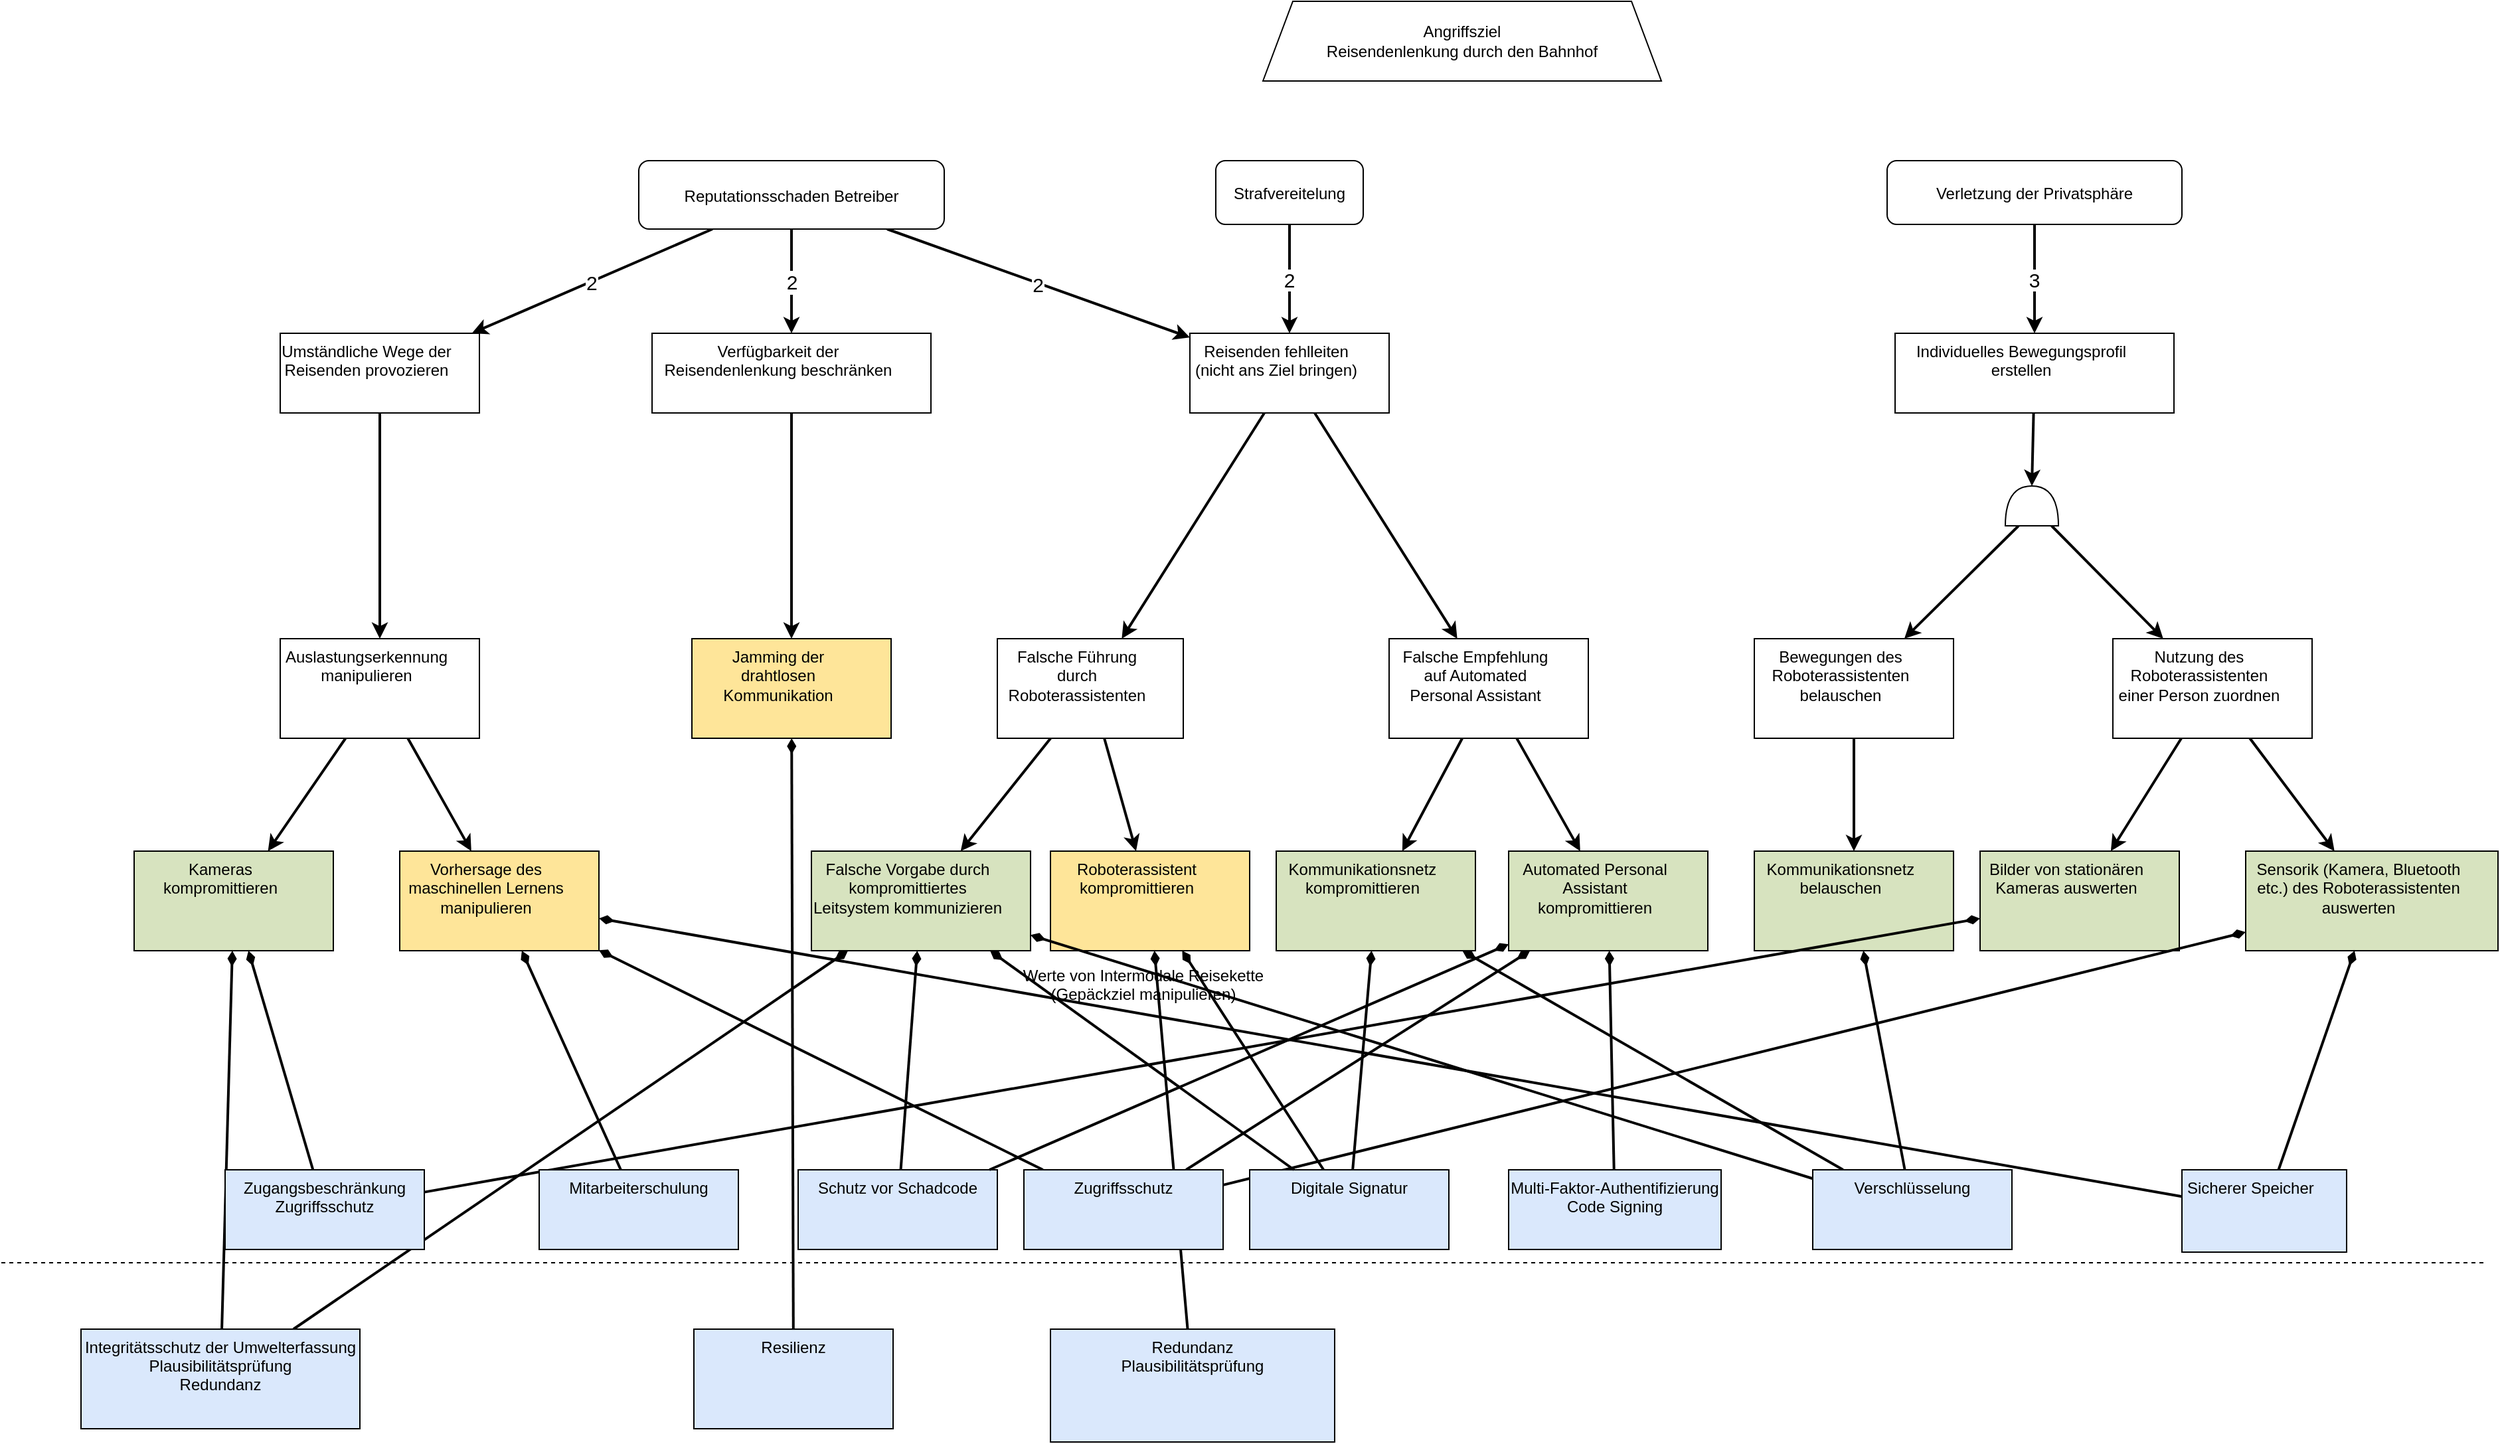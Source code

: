 <mxfile compressed="false" version="22.1.16" type="device">
  <diagram id="jtEWjEJLr_3nwjV8xUw6" name="Seite-1">
    <mxGraphModel dx="1434" dy="836" grid="1" gridSize="10" guides="1" tooltips="1" connect="1" arrows="1" fold="1" page="1" pageScale="1" pageWidth="1169" pageHeight="827" math="0" shadow="0">
      <root>
        <object tooltip="" id="0">
          <ag_global_attributes>
            <ag_global_attribute name="Resources" value="" iconName="hammer" min="0" max="5" />
            <ag_global_attribute name="Knowledge" value="" iconName="lightbulb" min="0" max="5" />
            <ag_global_attribute name="Location" value="" iconName="map_pin_ellipse" min="0" max="1" />
            <ag_global_attribute name="Impact" value="" iconName="flame" min="0" max="5" />
          </ag_global_attributes>
          <ag_attributes />
          <ag_computed_attributes />
          <ag_aggregation_functions>
            <ag_aggregation_function name="default" id="6b1d22791hih8" default="activity_w;link" fn="function (collection) { &#xa;    var result = null; &#xa;    if (collection.childAttributes.length == 1) { &#xa;        result = collection.childAttributes[0].attributes;&#xa;        result._marking = collection.childAttributes[0].id;&#xa;    } else { &#xa;        var candidates = []; &#xa;        var worstValue = 0; &#xa;        collection.childAttributes.forEach(function(child) { &#xa;            var value = parseInt(child.computedAttribute); &#xa;            if (value &gt; worstValue) { &#xa;                worstValue = value; &#xa;                candidates = []; &#xa;                candidates.push(child); &#xa;            } else if (value == worstValue) { &#xa;                candidates.push(child); &#xa;            } &#xa;        }); &#xa;        var tiebreaker = function(candidates, name, max) { &#xa;            var min_value = max; &#xa;            candidates.forEach(function(node) { &#xa;                min_value = Math.min(min_value, node.attributes[name]); &#xa;            }); &#xa;            result = []; &#xa;            candidates.forEach(function(node) { &#xa;                if (node.attributes[name] == min_value) { &#xa;                    result.push(node); &#xa;                } &#xa;            }); &#xa;            return result; &#xa;        }; &#xa;        if (candidates.length &gt; 1) { &#xa;            candidates = tiebreaker(candidates, &quot;Resources&quot;, collection.globalAttributes[&quot;Resources&quot;].max); &#xa;            if (candidates.length &gt; 1) { &#xa;                candidates = tiebreaker(candidates, &quot;Knowledge&quot;, collection.globalAttributes[&quot;Knowledge&quot;].max); &#xa;            } &#xa;        } &#xa;        result = candidates[0].attributes;&#xa;        result._marking = candidates[0].id;&#xa;    } &#xa;    return result; &#xa;}" />
            <ag_aggregation_function name="AND" id="gf0d4f199018" default="and" fn="function (collection) { &#xa;    var result = {}; &#xa;    var ids = [];&#xa;    collection.childAttributes.forEach(function(child) { &#xa;    for (var attribute in child.attributes) { &#xa;            if (attribute in result) { &#xa;                result[attribute] += parseInt(child.attributes[attribute]); &#xa;            } else { &#xa;                result[attribute] = parseInt(child.attributes[attribute]); &#xa;            } &#xa;        }&#xa;        ids.push(child.id);&#xa;    }); &#xa;    for (var attribute in result) { &#xa;        if (attribute in collection.globalAttributes) { &#xa;            result[attribute] = Math.min(collection.globalAttributes[attribute].max, result[attribute]); &#xa;        } &#xa;    }&#xa;    result._marking = ids.join(&quot;;&quot;);&#xa;    return result; &#xa;}" />
            <ag_aggregation_function name="Security Control" id="73f575i0ghij5" default="activity_g;activity_y" fn="function (collection) { &#xa;    var result = {}; &#xa;    for (var attribute in collection.localAttributes) { &#xa;        result[attribute] = parseInt(collection.localAttributes[attribute]); &#xa;    } &#xa;    collection.childAttributes.forEach(function(child) { &#xa;        for (var attribute in child.attributes) { &#xa;            if (attribute in collection.globalAttributes) { &#xa;                if (attribute in result) { &#xa;                    result[attribute] += parseInt(child.attributes[attribute]); &#xa;                } &#xa;            } &#xa;        } &#xa;    }); &#xa;    for (var attribute in result) { &#xa;        if (attribute in collection.globalAttributes) { &#xa;            result[attribute] = Math.min(collection.globalAttributes[attribute].max, result[attribute]); &#xa;        } &#xa;    } &#xa;    return result; &#xa;}" />
            <ag_aggregation_function name="Risk" id="egf49jfgj408" default="consequence" fn="function (collection) {  &#xa;    var maxRisk = &quot;L&quot;; &#xa;    var matrix = [ &#xa;        [&quot;L&quot;, &quot;L&quot;, &quot;L&quot;, &quot;L&quot;, &quot;L&quot;], &#xa;        [&quot;L&quot;, &quot;L&quot;, &quot;M&quot;, &quot;M&quot;, &quot;M&quot;], &#xa;        [&quot;L&quot;, &quot;M&quot;, &quot;M&quot;, &quot;S&quot;, &quot;S&quot;], &#xa;        [&quot;L&quot;, &quot;M&quot;, &quot;S&quot;, &quot;V&quot;, &quot;V&quot;], &#xa;        [&quot;L&quot;, &quot;M&quot;, &quot;S&quot;, &quot;V&quot;, &quot;V&quot;], &#xa;    ];&#xa;    var updatedImpacts = [];&#xa;    var ids = [];&#xa; &#xa;    var compareRisk = function(risk1, risk2) { &#xa;        /*&#xa;        * Returns:&#xa;        *  - Null: if one of the parameters is not a character representing a risk&#xa;        *  - Negativ integer: if risk1 &lt; risk2&#xa;        *  - Zero: if risks are equal&#xa;        *  - Positive integer: if risk1 &gt; risk2&#xa;        */&#xa;        var values = [&quot;L&quot;, &quot;M&quot;, &quot;S&quot;, &quot;V&quot;]; &#xa;        var index_risk1 = values.indexOf(risk1); &#xa;        var index_risk2 = values.indexOf(risk2); &#xa; &#xa;        if (index_risk1 == -1 || index_risk2 == -1) { &#xa;            return null; &#xa;        } &#xa;        return index_risk1 - index_risk2; &#xa; &#xa;    } &#xa;     &#xa;    collection.childAttributes.forEach(function(child) {  &#xa;        var impact = 1;  &#xa;        if (child.edgeWeight !== null) {  &#xa;            impact = parseInt(child.edgeWeight);  &#xa;        }&#xa;        var _impact = parseInt(child.attributes._impact) || 0;&#xa;        impact = Math.max(impact - _impact, 1);&#xa;        updatedImpacts.push(child.id + &#39;:&#39; + impact);&#xa;        var af = parseInt(child.computedAttribute) || parseInt(child.attributes._af);&#xa;        risk = matrix[af - 1][impact - 1];&#xa;        result = compareRisk(risk, maxRisk);&#xa;        if (result &gt; 0) { &#xa;            maxRisk = risk;&#xa;            ids = [child.id];&#xa;        } else if (result == 0){&#xa;            ids.push(child.id);&#xa;        }&#xa;    });  &#xa;  &#xa;    var result = {&#39;_risk&#39;: maxRisk, &quot;_marking&quot;: ids.join(&quot;;&quot;)};&#xa;    if (updatedImpacts.length &gt; 0) {&#xa;        result._weight = updatedImpacts.join(&#39;;&#39;);&#xa;    }&#xa;    return result;&#xa;}" />
            <ag_aggregation_function name="Impact" id="397423adceb0f" default="" fn="function(collection) {&#xa;    var impact = 0;&#xa;    var result = {}&#xa;    &#xa;    collection.childAttributes.forEach(function(child) {&#xa;        if (&quot;Impact&quot; in child.attributes) {&#xa;            impact += parseInt(child.attributes[&quot;Impact&quot;]);&#xa;        } else if (&quot;Resources&quot; in child.attributes &amp;&amp; &quot;Knowledge&quot; in child.attributes &amp;&amp; &quot;Location&quot; in child.attributes) {&#xa;            result._af = child.computedAttribute&#xa;            result._marking = child.id;&#xa;        }&#xa;    });&#xa;    result._impact = Math.min(impact, collection.globalAttributes[&quot;Impact&quot;].max);&#xa;    &#xa;    return result;&#xa;}" />
          </ag_aggregation_functions>
          <ag_computed_attributes_functions>
            <ag_computed_attributes_function name="default" id="dbg60ff69g9a" default="activity_w;activity_g;activity_y" fn="function (collection) { &#xa;    var colorMatrix = {&#xa;        5: {&quot;fillColor&quot;: &quot;#cc0000&quot;, &quot;fontColor&quot;: &quot;#ffffff&quot;},&#xa;        4: {&quot;fillColor&quot;: &quot;#ff4000&quot;, &quot;fontColor&quot;: &quot;#ffffff&quot;},&#xa;        3: {&quot;fillColor&quot;: &quot;#ffdd00&quot;, &quot;fontColor&quot;: &quot;#000000&quot;},&#xa;        2: {&quot;fillColor&quot;: &quot;#d4ff00&quot;, &quot;fontColor&quot;: &quot;#000000&quot;},&#xa;        1: {&quot;fillColor&quot;: &quot;#40ff00&quot;, &quot;fontColor&quot;: &quot;#000000&quot;}&#xa;    }&#xa;    var matrix = [ &#xa;        [5, 5, 4, 3, 2], &#xa;        [5, 4, 4, 3, 2], &#xa;        [5, 4, 4, 3, 2], &#xa;        [4, 3, 3, 2, 1], &#xa;        [3, 2, 2, 1, 1], &#xa;    ];&#xa;    var result = {};&#xa;    &#xa;    if (&quot;Knowledge&quot; in collection.cellAttributes &amp;&amp; &quot;Resources&quot; in collection.cellAttributes) {&#xa;        var knowledgeIndex = parseInt(collection.cellAttributes[&quot;Knowledge&quot;]) - 1; &#xa;        var resourcesIndex = parseInt(collection.cellAttributes[&quot;Resources&quot;]) - 1;&#xa;        &#xa;        var value = Math.min(5, &#xa;            Math.max(collection.globalAttributes[&quot;Location&quot;].max, &#xa;                Math.max( matrix[knowledgeIndex][resourcesIndex] - parseInt(collection.cellAttributes[&quot;Location&quot;])) &#xa;            ));&#xa;        result = colorMatrix[value] || result;&#xa;        result[&quot;value&quot;] = value;&#xa;    }&#xa;    &#xa;    return result;&#xa;}" />
            <ag_computed_attributes_function name="Risk" id="6c831697g9i0a" default="" fn="function(collection){&#xa;    var riskMatrix = {&#xa;        &quot;V&quot;: {&quot;fillColor&quot;: &quot;#cc0000&quot;, &quot;fontColor&quot;: &quot;#ffffff&quot;},&#xa;        &quot;S&quot;: {&quot;fillColor&quot;: &quot;#ff4000&quot;, &quot;fontColor&quot;: &quot;#ffffff&quot;},&#xa;        &quot;M&quot;: {&quot;fillColor&quot;: &quot;#ffdd00&quot;, &quot;fontColor&quot;: &quot;#000000&quot;},&#xa;        &quot;L&quot;: {&quot;fillColor&quot;: &quot;#40ff00&quot;, &quot;fontColor&quot;: &quot;#000000&quot;},&#xa;    };&#xa;    var result = {};&#xa;    &#xa;    if (&quot;_risk&quot; in collection.cellAttributes) {&#xa;        var risk = collection.cellAttributes[&quot;_risk&quot;];&#xa;        result = riskMatrix[risk] || result;&#xa;        result[&quot;value&quot;] = risk;&#xa;    }&#xa;    &#xa;    return result; &#xa;}" />
          </ag_computed_attributes_functions>
          <mxCell />
        </object>
        <object id="1">
          <ag_attributes />
          <ag_computed_attributes />
          <mxCell parent="0" />
        </object>
        <object label="Angriffsziel&#xa;Reisendenlenkung durch den Bahnhof" id="-4xTDCNd8uaIH-OiAP7f-46">
          <ag_attributes />
          <ag_computed_attributes />
          <mxCell style="whiteSpace=wrap;shape=trapezoid;size=0.075;" parent="1" vertex="1">
            <mxGeometry x="980" y="40" width="300" height="60" as="geometry" />
          </mxCell>
        </object>
        <object id="-4xTDCNd8uaIH-OiAP7f-47">
          <ag_attributes />
          <ag_computed_attributes />
          <mxCell style="edgeStyle=none;rounded=0;orthogonalLoop=1;jettySize=auto;strokeWidth=2;verticalAlign=top;spacingRight=20;strokeColor=#000000;" parent="1" source="-4xTDCNd8uaIH-OiAP7f-49" target="-4xTDCNd8uaIH-OiAP7f-77" edge="1">
            <mxGeometry relative="1" as="geometry" />
          </mxCell>
        </object>
        <object id="-4xTDCNd8uaIH-OiAP7f-48">
          <ag_attributes />
          <ag_computed_attributes />
          <mxCell style="edgeStyle=none;rounded=0;orthogonalLoop=1;jettySize=auto;strokeWidth=2;verticalAlign=top;spacingRight=20;strokeColor=#000000;" parent="1" source="-4xTDCNd8uaIH-OiAP7f-49" target="-4xTDCNd8uaIH-OiAP7f-80" edge="1">
            <mxGeometry relative="1" as="geometry" />
          </mxCell>
        </object>
        <object label="Falsche Führung durch Roboterassistenten" Knowledge="" Resources="" Location="" id="-4xTDCNd8uaIH-OiAP7f-49">
          <ag_attributes label="NaN" Knowledge="5" Resources="5" Location="1" _marking="-4xTDCNd8uaIH-OiAP7f-77" />
          <ag_computed_attributes fillColor="#40ff00" fontColor="#000000" value="1" />
          <ag_computed_attributes_function_reference ag_computed_attributes_function_reference="dbg60ff69g9a" />
          <ag_aggregation_function_reference ag_aggregation_function_reference="6b1d22791hih8" />
          <mxCell style="whiteSpace=wrap;shape=attackgraphs.node;verticalAlign=top;spacingRight=20;" parent="1" vertex="1">
            <mxGeometry x="780" y="520" width="140" height="75" as="geometry" />
          </mxCell>
        </object>
        <object id="-4xTDCNd8uaIH-OiAP7f-50">
          <ag_attributes />
          <ag_computed_attributes />
          <mxCell style="edgeStyle=none;rounded=0;orthogonalLoop=1;jettySize=auto;strokeWidth=2;verticalAlign=top;spacingRight=20;strokeColor=#000000;" parent="1" source="-4xTDCNd8uaIH-OiAP7f-52" target="-4xTDCNd8uaIH-OiAP7f-58" edge="1">
            <mxGeometry relative="1" as="geometry" />
          </mxCell>
        </object>
        <object id="-4xTDCNd8uaIH-OiAP7f-51">
          <ag_attributes />
          <ag_computed_attributes />
          <mxCell style="edgeStyle=none;rounded=0;orthogonalLoop=1;jettySize=auto;strokeWidth=2;verticalAlign=top;spacingRight=20;strokeColor=#000000;" parent="1" source="-4xTDCNd8uaIH-OiAP7f-52" target="-4xTDCNd8uaIH-OiAP7f-57" edge="1">
            <mxGeometry relative="1" as="geometry" />
          </mxCell>
        </object>
        <object label="Auslastungserkennung manipulieren" Knowledge="" Resources="" Location="" id="-4xTDCNd8uaIH-OiAP7f-52">
          <ag_attributes label="NaN" Knowledge="4" Resources="4" Location="1" _marking="-4xTDCNd8uaIH-OiAP7f-58" />
          <ag_computed_attributes fillColor="#40ff00" fontColor="#000000" value="1" />
          <ag_computed_attributes_function_reference ag_computed_attributes_function_reference="dbg60ff69g9a" />
          <ag_aggregation_function_reference ag_aggregation_function_reference="6b1d22791hih8" />
          <mxCell style="whiteSpace=wrap;shape=attackgraphs.node;verticalAlign=top;spacingRight=20;" parent="1" vertex="1">
            <mxGeometry x="240" y="520" width="150" height="75" as="geometry" />
          </mxCell>
        </object>
        <object id="GgrNti0cYKfVZOgplMKi-19">
          <ag_attributes />
          <ag_computed_attributes />
          <mxCell style="edgeStyle=none;rounded=0;orthogonalLoop=1;jettySize=auto;html=1;strokeWidth=2;startArrow=diamondThin;startFill=1;endArrow=none;endFill=0;strokeColor=#000000;" parent="1" source="-4xTDCNd8uaIH-OiAP7f-53" target="GgrNti0cYKfVZOgplMKi-18" edge="1">
            <mxGeometry relative="1" as="geometry" />
          </mxCell>
        </object>
        <object label="Jamming der drahtlosen Kommunikation" Knowledge="2" Resources="2" Location="1" id="-4xTDCNd8uaIH-OiAP7f-53">
          <ag_attributes label="NaN" Knowledge="5" Resources="4" Location="1" />
          <ag_computed_attributes fillColor="#40ff00" fontColor="#000000" value="1" />
          <ag_aggregation_function_reference ag_aggregation_function_reference="73f575i0ghij5" />
          <ag_computed_attributes_function_reference ag_computed_attributes_function_reference="dbg60ff69g9a" />
          <mxCell style="fillColor=#fee599;whiteSpace=wrap;shape=attackgraphs.node;verticalAlign=top;spacingRight=20;" parent="1" vertex="1">
            <mxGeometry x="550" y="520" width="150" height="75" as="geometry" />
          </mxCell>
        </object>
        <object id="-4xTDCNd8uaIH-OiAP7f-54">
          <ag_attributes />
          <ag_computed_attributes />
          <mxCell style="edgeStyle=none;rounded=0;orthogonalLoop=1;jettySize=auto;exitX=0;exitY=0.25;exitDx=0;exitDy=0;exitPerimeter=0;strokeWidth=2;verticalAlign=top;spacingRight=20;strokeColor=#000000;" parent="1" source="-4xTDCNd8uaIH-OiAP7f-68" target="-4xTDCNd8uaIH-OiAP7f-66" edge="1">
            <mxGeometry relative="1" as="geometry" />
          </mxCell>
        </object>
        <object id="-4xTDCNd8uaIH-OiAP7f-55">
          <ag_attributes />
          <ag_computed_attributes />
          <mxCell style="edgeStyle=none;rounded=0;orthogonalLoop=1;jettySize=auto;entryX=1;entryY=0.5;entryDx=0;entryDy=0;entryPerimeter=0;strokeWidth=2;verticalAlign=top;spacingRight=20;strokeColor=#000000;" parent="1" source="-4xTDCNd8uaIH-OiAP7f-56" target="-4xTDCNd8uaIH-OiAP7f-68" edge="1">
            <mxGeometry relative="1" as="geometry" />
          </mxCell>
        </object>
        <object label="Individuelles Bewegungsprofil erstellen" Knowledge="" Resources="" Location="" id="-4xTDCNd8uaIH-OiAP7f-56">
          <ag_attributes label="NaN" Knowledge="5" Resources="5" Location="1" _marking="-4xTDCNd8uaIH-OiAP7f-68" />
          <ag_computed_attributes fillColor="#40ff00" fontColor="#000000" value="1" />
          <ag_computed_attributes_function_reference ag_computed_attributes_function_reference="dbg60ff69g9a" />
          <ag_aggregation_function_reference ag_aggregation_function_reference="6b1d22791hih8" />
          <mxCell style="whiteSpace=wrap;shape=attackgraphs.node;verticalAlign=top;spacingRight=20;" parent="1" vertex="1">
            <mxGeometry x="1456" y="290" width="210" height="60" as="geometry" />
          </mxCell>
        </object>
        <object id="GgrNti0cYKfVZOgplMKi-21">
          <ag_attributes />
          <ag_computed_attributes />
          <mxCell style="edgeStyle=none;rounded=0;orthogonalLoop=1;jettySize=auto;html=1;strokeWidth=2;startArrow=diamondThin;startFill=1;endArrow=none;endFill=0;strokeColor=#000000;" parent="1" source="-4xTDCNd8uaIH-OiAP7f-57" target="GgrNti0cYKfVZOgplMKi-20" edge="1">
            <mxGeometry relative="1" as="geometry" />
          </mxCell>
        </object>
        <object id="GgrNti0cYKfVZOgplMKi-23">
          <ag_attributes />
          <ag_computed_attributes />
          <mxCell style="edgeStyle=none;rounded=0;orthogonalLoop=1;jettySize=auto;html=1;strokeWidth=2;startArrow=diamondThin;startFill=1;endArrow=none;endFill=0;strokeColor=#000000;" parent="1" source="-4xTDCNd8uaIH-OiAP7f-57" target="GgrNti0cYKfVZOgplMKi-22" edge="1">
            <mxGeometry relative="1" as="geometry" />
          </mxCell>
        </object>
        <object id="GgrNti0cYKfVZOgplMKi-25">
          <ag_attributes />
          <ag_computed_attributes />
          <mxCell style="edgeStyle=none;rounded=0;orthogonalLoop=1;jettySize=auto;html=1;strokeWidth=2;startArrow=diamondThin;startFill=1;endArrow=none;endFill=0;strokeColor=#000000;" parent="1" source="-4xTDCNd8uaIH-OiAP7f-57" target="GgrNti0cYKfVZOgplMKi-15" edge="1">
            <mxGeometry relative="1" as="geometry" />
          </mxCell>
        </object>
        <object label="Vorhersage des maschinellen Lernens manipulieren" Knowledge="4" Resources="3" Location="0" id="-4xTDCNd8uaIH-OiAP7f-57">
          <ag_attributes label="NaN" Knowledge="5" Resources="5" Location="1" />
          <ag_computed_attributes fillColor="#40ff00" fontColor="#000000" value="1" />
          <ag_computed_attributes_function_reference ag_computed_attributes_function_reference="dbg60ff69g9a" />
          <ag_aggregation_function_reference ag_aggregation_function_reference="73f575i0ghij5" />
          <mxCell style="fillColor=#fee599;whiteSpace=wrap;shape=attackgraphs.node;verticalAlign=top;spacingRight=20;" parent="1" vertex="1">
            <mxGeometry x="330" y="680" width="150" height="75" as="geometry" />
          </mxCell>
        </object>
        <object id="GgrNti0cYKfVZOgplMKi-6">
          <ag_attributes />
          <ag_computed_attributes />
          <mxCell style="rounded=0;orthogonalLoop=1;jettySize=auto;html=1;strokeWidth=2;startArrow=diamondThin;startFill=1;endArrow=none;endFill=0;strokeColor=#000000;" parent="1" source="-4xTDCNd8uaIH-OiAP7f-58" target="GgrNti0cYKfVZOgplMKi-4" edge="1">
            <mxGeometry relative="1" as="geometry" />
          </mxCell>
        </object>
        <object id="GgrNti0cYKfVZOgplMKi-7">
          <ag_attributes />
          <ag_computed_attributes />
          <mxCell style="edgeStyle=none;rounded=0;orthogonalLoop=1;jettySize=auto;html=1;strokeWidth=2;startArrow=diamondThin;startFill=1;endArrow=none;endFill=0;strokeColor=#000000;" parent="1" source="-4xTDCNd8uaIH-OiAP7f-58" target="GgrNti0cYKfVZOgplMKi-2" edge="1">
            <mxGeometry relative="1" as="geometry" />
          </mxCell>
        </object>
        <object label="Kameras kompromittieren" Knowledge="1" Resources="1" Location="1" id="-4xTDCNd8uaIH-OiAP7f-58">
          <ag_attributes label="NaN" Knowledge="4" Resources="4" Location="1" />
          <ag_computed_attributes fillColor="#40ff00" fontColor="#000000" value="1" />
          <ag_computed_attributes_function_reference ag_computed_attributes_function_reference="dbg60ff69g9a" />
          <ag_aggregation_function_reference ag_aggregation_function_reference="73f575i0ghij5" />
          <mxCell style="whiteSpace=wrap;fillColor=#d7e3bf;shape=attackgraphs.node;verticalAlign=top;spacingRight=20;" parent="1" vertex="1">
            <mxGeometry x="130" y="680" width="150" height="75" as="geometry" />
          </mxCell>
        </object>
        <object id="-4xTDCNd8uaIH-OiAP7f-59">
          <ag_attributes />
          <ag_computed_attributes />
          <mxCell style="rounded=0;orthogonalLoop=1;jettySize=auto;strokeWidth=2;verticalAlign=top;spacingRight=20;strokeColor=#000000;" parent="1" source="-4xTDCNd8uaIH-OiAP7f-61" target="-4xTDCNd8uaIH-OiAP7f-49" edge="1">
            <mxGeometry relative="1" as="geometry" />
          </mxCell>
        </object>
        <object label="" id="-4xTDCNd8uaIH-OiAP7f-60">
          <ag_attributes />
          <ag_computed_attributes />
          <mxCell style="edgeStyle=none;rounded=0;orthogonalLoop=1;jettySize=auto;strokeWidth=2;verticalAlign=top;spacingRight=20;strokeColor=#000000;" parent="1" source="-4xTDCNd8uaIH-OiAP7f-61" target="-4xTDCNd8uaIH-OiAP7f-64" edge="1">
            <mxGeometry relative="1" as="geometry">
              <mxPoint x="1298.182" y="430" as="targetPoint" />
            </mxGeometry>
          </mxCell>
        </object>
        <object label="Reisenden fehlleiten&#xa;(nicht ans Ziel bringen)" Knowledge="" Resources="" Location="" id="-4xTDCNd8uaIH-OiAP7f-61">
          <ag_attributes label="NaN" Knowledge="5" Resources="5" Location="1" _marking="-4xTDCNd8uaIH-OiAP7f-49" />
          <ag_computed_attributes fillColor="#40ff00" fontColor="#000000" value="1" />
          <ag_aggregation_function_reference ag_aggregation_function_reference="6b1d22791hih8" />
          <ag_computed_attributes_function_reference ag_computed_attributes_function_reference="dbg60ff69g9a" />
          <mxCell style="whiteSpace=wrap;shape=attackgraphs.node;verticalAlign=top;spacingRight=20;" parent="1" vertex="1">
            <mxGeometry x="925" y="290" width="150" height="60" as="geometry" />
          </mxCell>
        </object>
        <object id="-4xTDCNd8uaIH-OiAP7f-62">
          <ag_attributes />
          <ag_computed_attributes />
          <mxCell style="edgeStyle=none;rounded=0;orthogonalLoop=1;jettySize=auto;strokeWidth=2;verticalAlign=top;spacingRight=20;strokeColor=#000000;" parent="1" source="-4xTDCNd8uaIH-OiAP7f-64" target="-4xTDCNd8uaIH-OiAP7f-78" edge="1">
            <mxGeometry relative="1" as="geometry" />
          </mxCell>
        </object>
        <object id="-4xTDCNd8uaIH-OiAP7f-63">
          <ag_attributes />
          <ag_computed_attributes />
          <mxCell style="edgeStyle=none;rounded=0;orthogonalLoop=1;jettySize=auto;strokeWidth=2;verticalAlign=top;spacingRight=20;strokeColor=#000000;" parent="1" source="-4xTDCNd8uaIH-OiAP7f-64" target="-4xTDCNd8uaIH-OiAP7f-79" edge="1">
            <mxGeometry relative="1" as="geometry" />
          </mxCell>
        </object>
        <object label="Falsche Empfehlung auf Automated Personal Assistant" Knowledge="" Resources="" Location="" id="-4xTDCNd8uaIH-OiAP7f-64">
          <ag_attributes label="NaN" Knowledge="5" Resources="5" Location="1" _marking="-4xTDCNd8uaIH-OiAP7f-78" />
          <ag_computed_attributes fillColor="#40ff00" fontColor="#000000" value="1" />
          <ag_computed_attributes_function_reference ag_computed_attributes_function_reference="dbg60ff69g9a" />
          <ag_aggregation_function_reference ag_aggregation_function_reference="6b1d22791hih8" />
          <mxCell style="whiteSpace=wrap;shape=attackgraphs.node;verticalAlign=top;spacingRight=20;" parent="1" vertex="1">
            <mxGeometry x="1075" y="520" width="150" height="75" as="geometry" />
          </mxCell>
        </object>
        <object id="-4xTDCNd8uaIH-OiAP7f-65">
          <ag_attributes />
          <ag_computed_attributes />
          <mxCell style="edgeStyle=none;rounded=0;orthogonalLoop=1;jettySize=auto;strokeWidth=2;verticalAlign=top;spacingRight=20;strokeColor=#000000;" parent="1" source="-4xTDCNd8uaIH-OiAP7f-66" target="-4xTDCNd8uaIH-OiAP7f-72" edge="1">
            <mxGeometry relative="1" as="geometry" />
          </mxCell>
        </object>
        <object label="Bewegungen des Roboterassistenten belauschen" Knowledge="" Resources="" Location="" id="-4xTDCNd8uaIH-OiAP7f-66">
          <ag_attributes label="NaN" Knowledge="4" Resources="3" Location="1" _marking="-4xTDCNd8uaIH-OiAP7f-72" />
          <ag_computed_attributes fillColor="#d4ff00" fontColor="#000000" value="2" />
          <ag_computed_attributes_function_reference ag_computed_attributes_function_reference="dbg60ff69g9a" />
          <ag_aggregation_function_reference ag_aggregation_function_reference="6b1d22791hih8" />
          <mxCell style="whiteSpace=wrap;shape=attackgraphs.node;verticalAlign=top;spacingRight=20;" parent="1" vertex="1">
            <mxGeometry x="1350" y="520" width="150" height="75" as="geometry" />
          </mxCell>
        </object>
        <object id="-4xTDCNd8uaIH-OiAP7f-67">
          <ag_attributes />
          <ag_computed_attributes />
          <mxCell style="edgeStyle=none;rounded=0;orthogonalLoop=1;jettySize=auto;strokeWidth=2;verticalAlign=top;spacingRight=20;strokeColor=#000000;" parent="1" source="-4xTDCNd8uaIH-OiAP7f-68" target="-4xTDCNd8uaIH-OiAP7f-71" edge="1">
            <mxGeometry relative="1" as="geometry" />
          </mxCell>
        </object>
        <object label="" id="-4xTDCNd8uaIH-OiAP7f-68">
          <ag_attributes label="NaN" Knowledge="5" Resources="5" Location="1" _marking="-4xTDCNd8uaIH-OiAP7f-66;-4xTDCNd8uaIH-OiAP7f-71" />
          <ag_computed_attributes />
          <ag_aggregation_function_reference ag_aggregation_function_reference="gf0d4f199018" />
          <mxCell style="shape=or;whiteSpace=wrap;rotation=-90;verticalAlign=top;spacingRight=20;" parent="1" vertex="1">
            <mxGeometry x="1544" y="400" width="30" height="40" as="geometry" />
          </mxCell>
        </object>
        <object id="-4xTDCNd8uaIH-OiAP7f-69">
          <ag_attributes />
          <ag_computed_attributes />
          <mxCell style="edgeStyle=none;rounded=0;orthogonalLoop=1;jettySize=auto;strokeWidth=2;verticalAlign=top;spacingRight=20;strokeColor=#000000;" parent="1" source="-4xTDCNd8uaIH-OiAP7f-71" target="-4xTDCNd8uaIH-OiAP7f-73" edge="1">
            <mxGeometry relative="1" as="geometry" />
          </mxCell>
        </object>
        <object id="-4xTDCNd8uaIH-OiAP7f-70">
          <ag_attributes />
          <ag_computed_attributes />
          <mxCell style="edgeStyle=none;rounded=0;orthogonalLoop=1;jettySize=auto;strokeWidth=2;verticalAlign=top;spacingRight=20;strokeColor=#000000;" parent="1" source="-4xTDCNd8uaIH-OiAP7f-71" target="-4xTDCNd8uaIH-OiAP7f-74" edge="1">
            <mxGeometry relative="1" as="geometry" />
          </mxCell>
        </object>
        <object label="Nutzung des Roboterassistenten einer Person zuordnen" Knowledge="" Resources="" Location="" id="-4xTDCNd8uaIH-OiAP7f-71">
          <ag_attributes label="NaN" Knowledge="4" Resources="4" Location="0" _marking="-4xTDCNd8uaIH-OiAP7f-73" />
          <ag_computed_attributes fillColor="#d4ff00" fontColor="#000000" value="2" />
          <ag_computed_attributes_function_reference ag_computed_attributes_function_reference="dbg60ff69g9a" />
          <ag_aggregation_function_reference ag_aggregation_function_reference="6b1d22791hih8" />
          <mxCell style="whiteSpace=wrap;shape=attackgraphs.node;verticalAlign=top;spacingRight=20;" parent="1" vertex="1">
            <mxGeometry x="1620" y="520" width="150" height="75" as="geometry" />
          </mxCell>
        </object>
        <object id="GgrNti0cYKfVZOgplMKi-10">
          <ag_attributes />
          <ag_computed_attributes />
          <mxCell style="edgeStyle=none;rounded=0;orthogonalLoop=1;jettySize=auto;html=1;strokeWidth=2;startArrow=diamondThin;startFill=1;endArrow=none;endFill=0;strokeColor=#000000;" parent="1" source="-4xTDCNd8uaIH-OiAP7f-72" target="GgrNti0cYKfVZOgplMKi-8" edge="1">
            <mxGeometry relative="1" as="geometry" />
          </mxCell>
        </object>
        <object label="Kommunikationsnetz belauschen" Knowledge="2" Resources="1" Location="1" id="-4xTDCNd8uaIH-OiAP7f-72">
          <ag_attributes label="NaN" Knowledge="4" Resources="3" Location="1" />
          <ag_computed_attributes fillColor="#d4ff00" fontColor="#000000" value="2" />
          <ag_aggregation_function_reference ag_aggregation_function_reference="73f575i0ghij5" />
          <ag_computed_attributes_function_reference ag_computed_attributes_function_reference="dbg60ff69g9a" />
          <mxCell style="whiteSpace=wrap;fillColor=#d7e3bf;shape=attackgraphs.node;verticalAlign=top;spacingRight=20;" parent="1" vertex="1">
            <mxGeometry x="1350" y="680" width="150" height="75" as="geometry" />
          </mxCell>
        </object>
        <object id="GgrNti0cYKfVZOgplMKi-12">
          <ag_attributes />
          <ag_computed_attributes />
          <mxCell style="edgeStyle=none;rounded=0;orthogonalLoop=1;jettySize=auto;html=1;strokeWidth=2;startArrow=diamondThin;startFill=1;endArrow=none;endFill=0;strokeColor=#000000;" parent="1" source="-4xTDCNd8uaIH-OiAP7f-73" target="GgrNti0cYKfVZOgplMKi-2" edge="1">
            <mxGeometry relative="1" as="geometry" />
          </mxCell>
        </object>
        <object label="Bilder von stationären Kameras auswerten" Knowledge="3" Resources="3" Location="0" id="-4xTDCNd8uaIH-OiAP7f-73">
          <ag_attributes label="NaN" Knowledge="4" Resources="4" Location="0" />
          <ag_computed_attributes fillColor="#d4ff00" fontColor="#000000" value="2" />
          <ag_computed_attributes_function_reference ag_computed_attributes_function_reference="dbg60ff69g9a" />
          <ag_aggregation_function_reference ag_aggregation_function_reference="73f575i0ghij5" />
          <mxCell style="whiteSpace=wrap;fillColor=#d7e3bf;shape=attackgraphs.node;verticalAlign=top;spacingRight=20;" parent="1" vertex="1">
            <mxGeometry x="1520" y="680" width="150" height="75" as="geometry" />
          </mxCell>
        </object>
        <object id="GgrNti0cYKfVZOgplMKi-14">
          <ag_attributes />
          <ag_computed_attributes />
          <mxCell style="edgeStyle=none;rounded=0;orthogonalLoop=1;jettySize=auto;html=1;strokeWidth=2;startArrow=diamondThin;startFill=1;endArrow=none;endFill=0;strokeColor=#000000;" parent="1" source="-4xTDCNd8uaIH-OiAP7f-74" target="GgrNti0cYKfVZOgplMKi-20" edge="1">
            <mxGeometry relative="1" as="geometry">
              <mxPoint x="1720" y="890" as="targetPoint" />
            </mxGeometry>
          </mxCell>
        </object>
        <object id="GgrNti0cYKfVZOgplMKi-16">
          <ag_attributes />
          <ag_computed_attributes />
          <mxCell style="edgeStyle=none;rounded=0;orthogonalLoop=1;jettySize=auto;html=1;strokeWidth=2;startArrow=diamondThin;startFill=1;endArrow=none;endFill=0;strokeColor=#000000;" parent="1" source="-4xTDCNd8uaIH-OiAP7f-74" target="GgrNti0cYKfVZOgplMKi-15" edge="1">
            <mxGeometry relative="1" as="geometry" />
          </mxCell>
        </object>
        <object label="Sensorik (Kamera, Bluetooth etc.) des Roboterassistenten auswerten" Knowledge="3" Resources="3" Location="1" id="-4xTDCNd8uaIH-OiAP7f-74">
          <ag_attributes label="NaN" Knowledge="5" Resources="5" Location="1" />
          <ag_computed_attributes fillColor="#40ff00" fontColor="#000000" value="1" />
          <ag_computed_attributes_function_reference ag_computed_attributes_function_reference="dbg60ff69g9a" />
          <ag_aggregation_function_reference ag_aggregation_function_reference="73f575i0ghij5" />
          <mxCell style="whiteSpace=wrap;fillColor=#d7e3bf;shape=attackgraphs.node;verticalAlign=top;spacingRight=20;" parent="1" vertex="1">
            <mxGeometry x="1720" y="680" width="190" height="75" as="geometry" />
          </mxCell>
        </object>
        <object id="-4xTDCNd8uaIH-OiAP7f-75">
          <ag_attributes />
          <ag_computed_attributes />
          <mxCell style="edgeStyle=none;rounded=0;orthogonalLoop=1;jettySize=auto;strokeWidth=2;verticalAlign=top;spacingRight=20;strokeColor=#000000;" parent="1" source="-4xTDCNd8uaIH-OiAP7f-76" target="-4xTDCNd8uaIH-OiAP7f-53" edge="1">
            <mxGeometry relative="1" as="geometry" />
          </mxCell>
        </object>
        <object label="Verfügbarkeit der Reisendenlenkung beschränken" Knowledge="" Resources="" Location="" id="-4xTDCNd8uaIH-OiAP7f-76">
          <ag_attributes label="NaN" Knowledge="5" Resources="4" Location="1" _marking="-4xTDCNd8uaIH-OiAP7f-53" />
          <ag_computed_attributes fillColor="#40ff00" fontColor="#000000" value="1" />
          <ag_aggregation_function_reference ag_aggregation_function_reference="6b1d22791hih8" />
          <ag_computed_attributes_function_reference ag_computed_attributes_function_reference="dbg60ff69g9a" />
          <mxCell style="whiteSpace=wrap;shape=attackgraphs.node;verticalAlign=top;spacingRight=20;" parent="1" vertex="1">
            <mxGeometry x="520" y="290" width="210" height="60" as="geometry" />
          </mxCell>
        </object>
        <object id="GgrNti0cYKfVZOgplMKi-33">
          <ag_attributes />
          <ag_computed_attributes />
          <mxCell style="edgeStyle=none;rounded=0;orthogonalLoop=1;jettySize=auto;html=1;strokeWidth=2;startArrow=diamondThin;startFill=1;endArrow=none;endFill=0;strokeColor=#000000;" parent="1" source="-4xTDCNd8uaIH-OiAP7f-77" target="GgrNti0cYKfVZOgplMKi-9" edge="1">
            <mxGeometry relative="1" as="geometry" />
          </mxCell>
        </object>
        <object id="GgrNti0cYKfVZOgplMKi-35">
          <ag_attributes />
          <ag_computed_attributes />
          <mxCell style="edgeStyle=none;rounded=0;orthogonalLoop=1;jettySize=auto;html=1;strokeWidth=2;startArrow=diamondThin;startFill=1;endArrow=none;endFill=0;strokeColor=#000000;" parent="1" source="-4xTDCNd8uaIH-OiAP7f-77" target="GgrNti0cYKfVZOgplMKi-34" edge="1">
            <mxGeometry relative="1" as="geometry" />
          </mxCell>
        </object>
        <object label="Roboterassistent kompromittieren" Knowledge="3" Resources="3" Location="0" id="-4xTDCNd8uaIH-OiAP7f-77">
          <ag_attributes label="NaN" Knowledge="5" Resources="5" Location="1" />
          <ag_computed_attributes fillColor="#40ff00" fontColor="#000000" value="1" />
          <ag_computed_attributes_function_reference ag_computed_attributes_function_reference="dbg60ff69g9a" />
          <ag_aggregation_function_reference ag_aggregation_function_reference="73f575i0ghij5" />
          <mxCell style="whiteSpace=wrap;fillColor=#fee599;shape=attackgraphs.node;verticalAlign=top;spacingRight=20;" parent="1" vertex="1">
            <mxGeometry x="820" y="680" width="150" height="75" as="geometry" />
          </mxCell>
        </object>
        <object id="GgrNti0cYKfVZOgplMKi-27">
          <ag_attributes />
          <ag_computed_attributes />
          <mxCell style="edgeStyle=none;rounded=0;orthogonalLoop=1;jettySize=auto;html=1;strokeWidth=2;startArrow=diamondThin;startFill=1;endArrow=none;endFill=0;strokeColor=#000000;" parent="1" source="-4xTDCNd8uaIH-OiAP7f-78" target="GgrNti0cYKfVZOgplMKi-9" edge="1">
            <mxGeometry relative="1" as="geometry" />
          </mxCell>
        </object>
        <object id="GgrNti0cYKfVZOgplMKi-28">
          <ag_attributes />
          <ag_computed_attributes />
          <mxCell style="edgeStyle=none;rounded=0;orthogonalLoop=1;jettySize=auto;html=1;strokeWidth=2;startArrow=diamondThin;startFill=1;endArrow=none;endFill=0;strokeColor=#000000;" parent="1" source="-4xTDCNd8uaIH-OiAP7f-78" target="GgrNti0cYKfVZOgplMKi-8" edge="1">
            <mxGeometry relative="1" as="geometry" />
          </mxCell>
        </object>
        <object label="Kommunikationsnetz kompromittieren" Knowledge="3" Resources="1" Location="1" id="-4xTDCNd8uaIH-OiAP7f-78">
          <ag_attributes label="NaN" Knowledge="5" Resources="5" Location="1" />
          <ag_computed_attributes fillColor="#40ff00" fontColor="#000000" value="1" />
          <ag_computed_attributes_function_reference ag_computed_attributes_function_reference="dbg60ff69g9a" />
          <ag_aggregation_function_reference ag_aggregation_function_reference="73f575i0ghij5" />
          <mxCell style="whiteSpace=wrap;fillColor=#d7e3bf;shape=attackgraphs.node;verticalAlign=top;spacingRight=20;" parent="1" vertex="1">
            <mxGeometry x="990" y="680" width="150" height="75" as="geometry" />
          </mxCell>
        </object>
        <object id="GgrNti0cYKfVZOgplMKi-26">
          <ag_attributes />
          <ag_computed_attributes />
          <mxCell style="edgeStyle=none;rounded=0;orthogonalLoop=1;jettySize=auto;html=1;strokeWidth=2;startArrow=diamondThin;startFill=1;endArrow=none;endFill=0;strokeColor=#000000;" parent="1" source="-4xTDCNd8uaIH-OiAP7f-79" target="GgrNti0cYKfVZOgplMKi-20" edge="1">
            <mxGeometry relative="1" as="geometry" />
          </mxCell>
        </object>
        <object id="GgrNti0cYKfVZOgplMKi-30">
          <ag_attributes />
          <ag_computed_attributes />
          <mxCell style="edgeStyle=none;rounded=0;orthogonalLoop=1;jettySize=auto;html=1;strokeWidth=2;startArrow=diamondThin;startFill=1;endArrow=none;endFill=0;strokeColor=#000000;" parent="1" source="-4xTDCNd8uaIH-OiAP7f-79" target="GgrNti0cYKfVZOgplMKi-29" edge="1">
            <mxGeometry relative="1" as="geometry" />
          </mxCell>
        </object>
        <object label="Automated Personal Assistant kompromittieren" Knowledge="3" Resources="2" Location="0" id="-4xTDCNd8uaIH-OiAP7f-79">
          <ag_attributes label="NaN" Knowledge="5" Resources="5" Location="0" />
          <ag_computed_attributes fillColor="#40ff00" fontColor="#000000" value="1" />
          <ag_computed_attributes_function_reference ag_computed_attributes_function_reference="dbg60ff69g9a" />
          <ag_aggregation_function_reference ag_aggregation_function_reference="73f575i0ghij5" />
          <mxCell style="whiteSpace=wrap;fillColor=#d7e3bf;shape=attackgraphs.node;verticalAlign=top;spacingRight=20;" parent="1" vertex="1">
            <mxGeometry x="1165" y="680" width="150" height="75" as="geometry" />
          </mxCell>
        </object>
        <object id="GgrNti0cYKfVZOgplMKi-36">
          <ag_attributes />
          <ag_computed_attributes />
          <mxCell style="edgeStyle=none;rounded=0;orthogonalLoop=1;jettySize=auto;html=1;strokeWidth=2;startArrow=diamondThin;startFill=1;endArrow=none;endFill=0;strokeColor=#000000;" parent="1" source="-4xTDCNd8uaIH-OiAP7f-80" target="GgrNti0cYKfVZOgplMKi-4" edge="1">
            <mxGeometry relative="1" as="geometry" />
          </mxCell>
        </object>
        <object label="Falsche Vorgabe durch kompromittiertes Leitsystem kommunizieren" Knowledge="3" Resources="3" Location="0" id="-4xTDCNd8uaIH-OiAP7f-80">
          <ag_attributes label="NaN" Knowledge="5" Resources="5" Location="1" />
          <ag_computed_attributes fillColor="#40ff00" fontColor="#000000" value="1" />
          <ag_computed_attributes_function_reference ag_computed_attributes_function_reference="dbg60ff69g9a" />
          <ag_aggregation_function_reference ag_aggregation_function_reference="73f575i0ghij5" />
          <mxCell style="whiteSpace=wrap;fillColor=#d7e3bf;shape=attackgraphs.node;verticalAlign=top;spacingRight=20;" parent="1" vertex="1">
            <mxGeometry x="640" y="680" width="165" height="75" as="geometry" />
          </mxCell>
        </object>
        <object label="2" id="-4xTDCNd8uaIH-OiAP7f-81">
          <ag_attributes />
          <ag_computed_attributes />
          <mxCell style="edgeStyle=none;rounded=0;orthogonalLoop=1;jettySize=auto;strokeWidth=2;fontSize=15;strokeColor=#000000;" parent="1" source="-4xTDCNd8uaIH-OiAP7f-95" target="-4xTDCNd8uaIH-OiAP7f-61" edge="1">
            <mxGeometry relative="1" as="geometry" />
          </mxCell>
        </object>
        <object label="2" id="-4xTDCNd8uaIH-OiAP7f-83">
          <ag_attributes />
          <ag_computed_attributes />
          <mxCell style="edgeStyle=none;rounded=0;orthogonalLoop=1;jettySize=auto;strokeWidth=2;fontSize=15;strokeColor=#000000;" parent="1" source="-4xTDCNd8uaIH-OiAP7f-95" target="-4xTDCNd8uaIH-OiAP7f-88" edge="1">
            <mxGeometry relative="1" as="geometry" />
          </mxCell>
        </object>
        <object label="2" id="-4xTDCNd8uaIH-OiAP7f-93">
          <ag_attributes />
          <ag_computed_attributes />
          <mxCell style="rounded=0;orthogonalLoop=1;jettySize=auto;html=1;strokeWidth=2;fontSize=15;strokeColor=#000000;" parent="1" source="-4xTDCNd8uaIH-OiAP7f-95" target="-4xTDCNd8uaIH-OiAP7f-76" edge="1">
            <mxGeometry relative="1" as="geometry" />
          </mxCell>
        </object>
        <object label="3" id="-4xTDCNd8uaIH-OiAP7f-85">
          <ag_attributes />
          <ag_computed_attributes />
          <mxCell style="edgeStyle=none;rounded=0;orthogonalLoop=1;jettySize=auto;strokeWidth=2;fontSize=15;strokeColor=#000000;" parent="1" source="-4xTDCNd8uaIH-OiAP7f-86" target="-4xTDCNd8uaIH-OiAP7f-56" edge="1">
            <mxGeometry relative="1" as="geometry">
              <mxPoint x="1561" y="270" as="targetPoint" />
            </mxGeometry>
          </mxCell>
        </object>
        <object label="Verletzung der Privatsphäre" id="-4xTDCNd8uaIH-OiAP7f-86">
          <ag_attributes _risk="L" _marking="-4xTDCNd8uaIH-OiAP7f-56" _weight="-4xTDCNd8uaIH-OiAP7f-56:3" />
          <ag_computed_attributes fillColor="#40ff00" fontColor="#000000" value="L" />
          <ag_aggregation_function_reference ag_aggregation_function_reference="egf49jfgj408" />
          <ag_computed_attributes_function_reference ag_computed_attributes_function_reference="6c831697g9i0a" />
          <mxCell style="shape=attackgraphs.node;rounded=1" parent="1" vertex="1">
            <mxGeometry x="1450" y="160" width="222" height="48" as="geometry" />
          </mxCell>
        </object>
        <object id="-4xTDCNd8uaIH-OiAP7f-87">
          <ag_attributes />
          <ag_computed_attributes />
          <mxCell style="edgeStyle=none;rounded=0;orthogonalLoop=1;jettySize=auto;strokeWidth=2;verticalAlign=top;spacingRight=20;strokeColor=#000000;" parent="1" source="-4xTDCNd8uaIH-OiAP7f-88" target="-4xTDCNd8uaIH-OiAP7f-52" edge="1">
            <mxGeometry relative="1" as="geometry" />
          </mxCell>
        </object>
        <object label="Umständliche Wege der Reisenden provozieren" Knowledge="" Resources="" Location="" id="-4xTDCNd8uaIH-OiAP7f-88">
          <ag_attributes label="NaN" Knowledge="4" Resources="4" Location="1" _marking="-4xTDCNd8uaIH-OiAP7f-52" />
          <ag_computed_attributes fillColor="#40ff00" fontColor="#000000" value="1" />
          <ag_aggregation_function_reference ag_aggregation_function_reference="6b1d22791hih8" />
          <ag_computed_attributes_function_reference ag_computed_attributes_function_reference="dbg60ff69g9a" />
          <mxCell style="whiteSpace=wrap;shape=attackgraphs.node;verticalAlign=top;spacingRight=20;" parent="1" vertex="1">
            <mxGeometry x="240" y="290" width="150" height="60" as="geometry" />
          </mxCell>
        </object>
        <object label="Strafvereitelung" id="-4xTDCNd8uaIH-OiAP7f-89">
          <ag_attributes _risk="L" _marking="-4xTDCNd8uaIH-OiAP7f-61" _weight="-4xTDCNd8uaIH-OiAP7f-61:2" />
          <ag_computed_attributes fillColor="#40ff00" fontColor="#000000" value="L" />
          <ag_computed_attributes_function_reference ag_computed_attributes_function_reference="6c831697g9i0a" />
          <ag_aggregation_function_reference ag_aggregation_function_reference="egf49jfgj408" />
          <mxCell style="shape=attackgraphs.node;rounded=1;" parent="1" vertex="1">
            <mxGeometry x="944.5" y="160" width="111" height="48" as="geometry" />
          </mxCell>
        </object>
        <object label="2" id="-4xTDCNd8uaIH-OiAP7f-90">
          <ag_attributes />
          <ag_computed_attributes />
          <mxCell style="edgeStyle=none;rounded=0;orthogonalLoop=1;jettySize=auto;strokeWidth=2;fontSize=15;strokeColor=#000000;" parent="1" source="-4xTDCNd8uaIH-OiAP7f-89" target="-4xTDCNd8uaIH-OiAP7f-61" edge="1">
            <mxGeometry relative="1" as="geometry">
              <mxPoint x="706.429" y="228" as="sourcePoint" />
              <mxPoint x="935" y="304.8" as="targetPoint" />
            </mxGeometry>
          </mxCell>
        </object>
        <object label="Reputationsschaden Betreiber" id="-4xTDCNd8uaIH-OiAP7f-95">
          <ag_aggregation_function_reference ag_aggregation_function_reference="egf49jfgj408" />
          <ag_computed_attributes_function_reference ag_computed_attributes_function_reference="6c831697g9i0a" />
          <ag_attributes _risk="L" _marking="-4xTDCNd8uaIH-OiAP7f-61;-4xTDCNd8uaIH-OiAP7f-88;-4xTDCNd8uaIH-OiAP7f-76" _weight="-4xTDCNd8uaIH-OiAP7f-61:2;-4xTDCNd8uaIH-OiAP7f-88:2;-4xTDCNd8uaIH-OiAP7f-76:2" />
          <ag_computed_attributes fillColor="#40ff00" fontColor="#000000" value="L" />
          <mxCell style="shape=attackgraphs.node;rounded=1" parent="1" vertex="1">
            <mxGeometry x="510" y="160" width="230" height="51.5" as="geometry" />
          </mxCell>
        </object>
        <object label="Werte von Intermodale Reisekette&#xa;(Gepäckziel manipulieren)" id="hlJk635r3doJFyI0tFxE-1">
          <ag_attributes />
          <ag_computed_attributes />
          <mxCell style="text;align=center;verticalAlign=top;resizable=0;points=[];autosize=1;strokeColor=none;fillColor=none;" parent="1" vertex="1">
            <mxGeometry x="790" y="760" width="200" height="40" as="geometry" />
          </mxCell>
        </object>
        <object label="Zugangsbeschränkung&#xa;Zugriffsschutz" Resources="1" Knowledge="1" Location="0" id="GgrNti0cYKfVZOgplMKi-2">
          <ag_attributes />
          <ag_computed_attributes />
          <mxCell style="shape=attackgraphs.node;fillColor=#DAE8FC;verticalAlign=top;" parent="1" vertex="1">
            <mxGeometry x="198.5" y="920" width="150" height="60" as="geometry" />
          </mxCell>
        </object>
        <object label="" id="GgrNti0cYKfVZOgplMKi-3">
          <ag_attributes />
          <ag_computed_attributes />
          <mxCell style="endArrow=none;dashed=1;html=1;rounded=0;strokeWidth=1;verticalAlign=top;strokeColor=#000000;" parent="1" edge="1">
            <mxGeometry width="50" height="50" relative="1" as="geometry">
              <mxPoint x="30" y="990" as="sourcePoint" />
              <mxPoint x="1900" y="990" as="targetPoint" />
            </mxGeometry>
          </mxCell>
        </object>
        <object label="Integritätsschutz der Umwelterfassung&#xa;Plausibilitätsprüfung&#xa;Redundanz" Resources="2" Knowledge="2" Location="0" id="GgrNti0cYKfVZOgplMKi-4">
          <ag_attributes />
          <ag_computed_attributes />
          <mxCell style="shape=attackgraphs.node;fillColor=#DAE8FC;verticalAlign=top;" parent="1" vertex="1">
            <mxGeometry x="90" y="1040" width="210" height="75" as="geometry" />
          </mxCell>
        </object>
        <object label="Verschlüsselung" Resources="2" Knowledge="2" Location="0" id="GgrNti0cYKfVZOgplMKi-8">
          <ag_attributes />
          <ag_computed_attributes />
          <mxCell style="shape=attackgraphs.node;fillColor=#DAE8FC;verticalAlign=top;" parent="1" vertex="1">
            <mxGeometry x="1394" y="920" width="150" height="60" as="geometry" />
          </mxCell>
        </object>
        <object label="Digitale Signatur" Resources="2" Knowledge="2" Location="1" id="GgrNti0cYKfVZOgplMKi-9">
          <ag_attributes />
          <ag_computed_attributes />
          <mxCell style="shape=attackgraphs.node;fillColor=#DAE8FC;verticalAlign=top;" parent="1" vertex="1">
            <mxGeometry x="970" y="920" width="150" height="60" as="geometry" />
          </mxCell>
        </object>
        <object label="Sicherer Speicher" Resources="2" Knowledge="2" Location="1" id="GgrNti0cYKfVZOgplMKi-15">
          <ag_attributes />
          <ag_computed_attributes />
          <mxCell style="shape=attackgraphs.node;fillColor=#DAE8FC;verticalAlign=top;align=left;spacingLeft=2;" parent="1" vertex="1">
            <mxGeometry x="1672" y="920" width="124" height="62" as="geometry" />
          </mxCell>
        </object>
        <object label="Resilienz" Resources="2" Knowledge="3" Location="0" id="GgrNti0cYKfVZOgplMKi-18">
          <ag_attributes />
          <ag_computed_attributes />
          <mxCell style="shape=attackgraphs.node;fillColor=#DAE8FC;verticalAlign=top;" parent="1" vertex="1">
            <mxGeometry x="551.5" y="1040" width="150" height="75" as="geometry" />
          </mxCell>
        </object>
        <object label="Zugriffsschutz" Resources="1" Knowledge="1" Location="0" id="GgrNti0cYKfVZOgplMKi-20">
          <ag_attributes />
          <ag_computed_attributes />
          <mxCell style="shape=attackgraphs.node;fillColor=#DAE8FC;verticalAlign=top;" parent="1" vertex="1">
            <mxGeometry x="800" y="920" width="150" height="60" as="geometry" />
          </mxCell>
        </object>
        <object label="Mitarbeiterschulung" Resources="1" Knowledge="1" Location="0" id="GgrNti0cYKfVZOgplMKi-22">
          <ag_attributes />
          <ag_computed_attributes />
          <mxCell style="shape=attackgraphs.node;fillColor=#DAE8FC;verticalAlign=top;" parent="1" vertex="1">
            <mxGeometry x="435" y="920" width="150" height="60" as="geometry" />
          </mxCell>
        </object>
        <object label="Multi-Faktor-Authentifizierung&#xa;Code Signing" Resources="1" Knowledge="2" Location="0" id="GgrNti0cYKfVZOgplMKi-29">
          <ag_attributes />
          <ag_computed_attributes />
          <mxCell style="shape=attackgraphs.node;fillColor=#DAE8FC;verticalAlign=top;" parent="1" vertex="1">
            <mxGeometry x="1165" y="920" width="160" height="60" as="geometry" />
          </mxCell>
        </object>
        <object label="Redundanz&#xa;Plausibilitätsprüfung" Resources="3" Knowledge="2" Location="0" id="GgrNti0cYKfVZOgplMKi-34">
          <ag_attributes />
          <ag_computed_attributes />
          <mxCell style="shape=attackgraphs.node;fillColor=#DAE8FC;verticalAlign=top;" parent="1" vertex="1">
            <mxGeometry x="820" y="1040" width="214" height="85" as="geometry" />
          </mxCell>
        </object>
        <object id="w9PTzOwBD10Lf9njyfX9-1">
          <ag_attributes />
          <ag_computed_attributes />
          <mxCell style="edgeStyle=none;rounded=0;orthogonalLoop=1;jettySize=auto;html=1;strokeWidth=2;startArrow=diamondThin;startFill=1;endArrow=none;endFill=0;strokeColor=#000000;" parent="1" source="-4xTDCNd8uaIH-OiAP7f-80" target="GgrNti0cYKfVZOgplMKi-9" edge="1">
            <mxGeometry relative="1" as="geometry" />
          </mxCell>
        </object>
        <object id="w9PTzOwBD10Lf9njyfX9-2">
          <ag_attributes />
          <ag_computed_attributes />
          <mxCell style="edgeStyle=none;rounded=0;orthogonalLoop=1;jettySize=auto;html=1;strokeWidth=2;startArrow=diamondThin;startFill=1;endArrow=none;endFill=0;strokeColor=#000000;" parent="1" source="-4xTDCNd8uaIH-OiAP7f-80" target="GgrNti0cYKfVZOgplMKi-8" edge="1">
            <mxGeometry relative="1" as="geometry" />
          </mxCell>
        </object>
        <object label="Schutz vor Schadcode" Resources="4" Knowledge="2" Location="0" id="w9PTzOwBD10Lf9njyfX9-3">
          <ag_attributes />
          <ag_computed_attributes />
          <mxCell style="shape=attackgraphs.node;fillColor=#DAE8FC;verticalAlign=top;" parent="1" vertex="1">
            <mxGeometry x="630" y="920" width="150" height="60" as="geometry" />
          </mxCell>
        </object>
        <object id="w9PTzOwBD10Lf9njyfX9-4">
          <ag_attributes />
          <ag_computed_attributes />
          <mxCell style="edgeStyle=none;rounded=0;orthogonalLoop=1;jettySize=auto;html=1;strokeWidth=2;startArrow=diamondThin;startFill=1;endArrow=none;endFill=0;strokeColor=#000000;" parent="1" source="-4xTDCNd8uaIH-OiAP7f-80" target="w9PTzOwBD10Lf9njyfX9-3" edge="1">
            <mxGeometry relative="1" as="geometry" />
          </mxCell>
        </object>
        <object id="w9PTzOwBD10Lf9njyfX9-5">
          <ag_attributes />
          <ag_computed_attributes />
          <mxCell style="edgeStyle=none;rounded=0;orthogonalLoop=1;jettySize=auto;html=1;strokeWidth=2;startArrow=diamondThin;startFill=1;endArrow=none;endFill=0;strokeColor=#000000;" parent="1" source="-4xTDCNd8uaIH-OiAP7f-79" target="w9PTzOwBD10Lf9njyfX9-3" edge="1">
            <mxGeometry relative="1" as="geometry" />
          </mxCell>
        </object>
      </root>
    </mxGraphModel>
  </diagram>
</mxfile>
